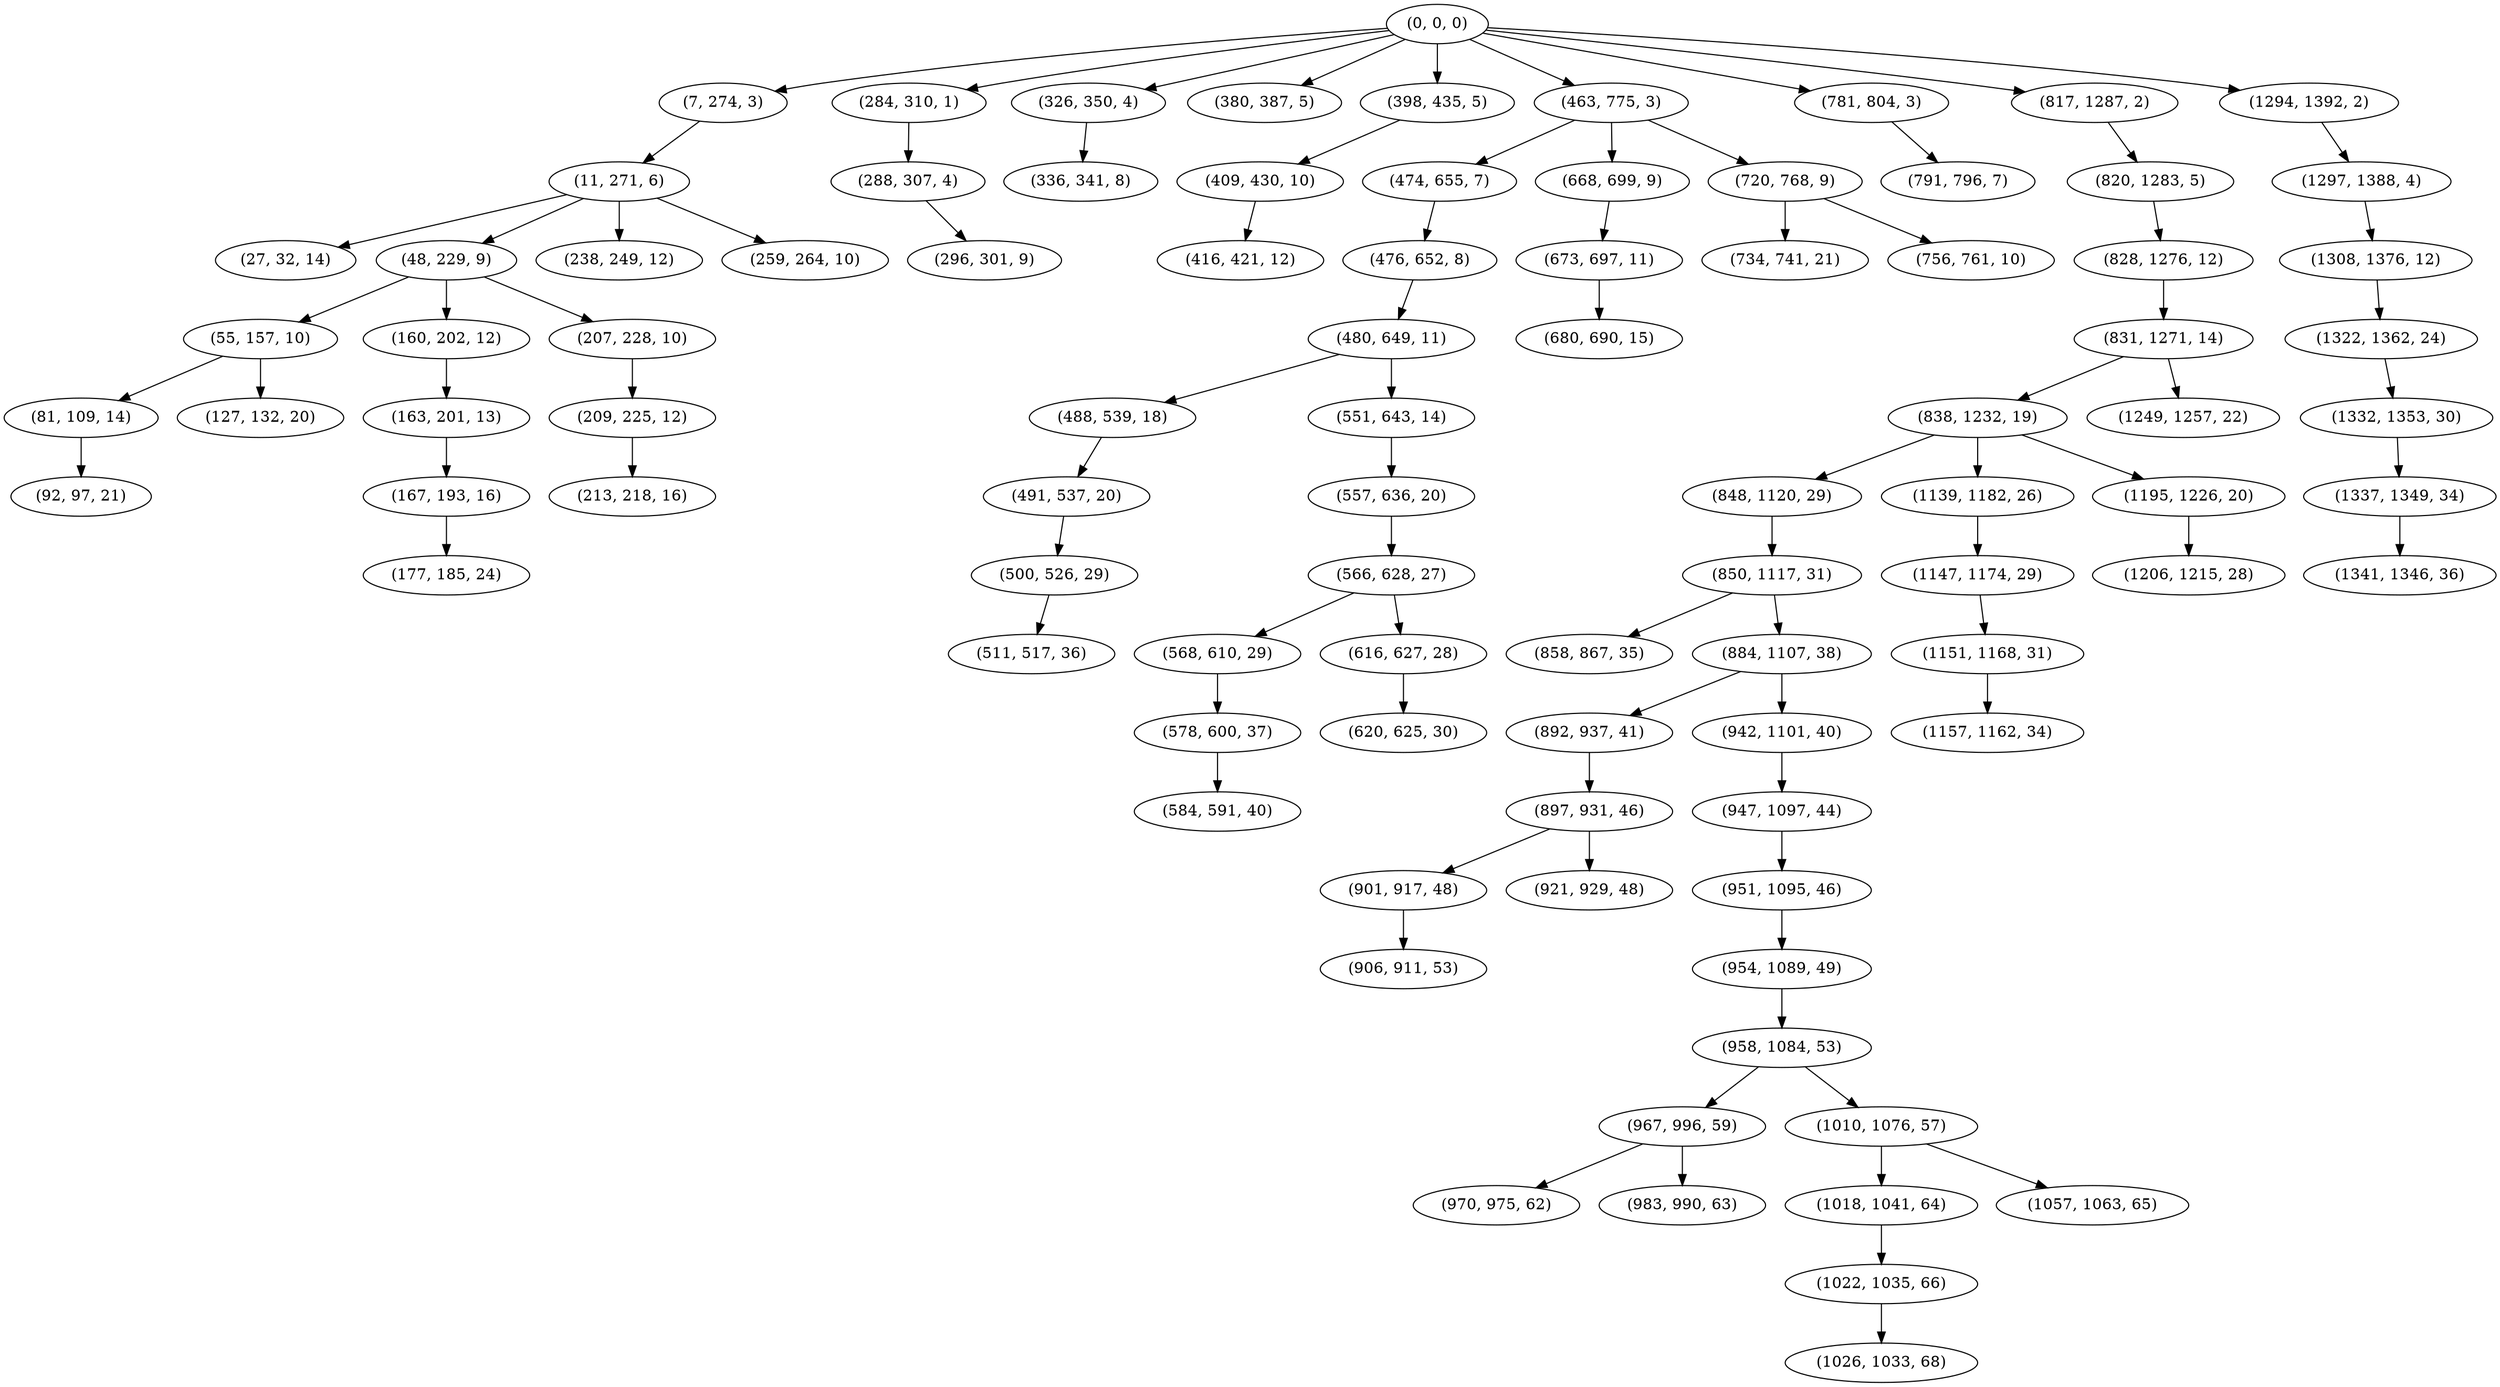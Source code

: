 digraph tree {
    "(0, 0, 0)";
    "(7, 274, 3)";
    "(11, 271, 6)";
    "(27, 32, 14)";
    "(48, 229, 9)";
    "(55, 157, 10)";
    "(81, 109, 14)";
    "(92, 97, 21)";
    "(127, 132, 20)";
    "(160, 202, 12)";
    "(163, 201, 13)";
    "(167, 193, 16)";
    "(177, 185, 24)";
    "(207, 228, 10)";
    "(209, 225, 12)";
    "(213, 218, 16)";
    "(238, 249, 12)";
    "(259, 264, 10)";
    "(284, 310, 1)";
    "(288, 307, 4)";
    "(296, 301, 9)";
    "(326, 350, 4)";
    "(336, 341, 8)";
    "(380, 387, 5)";
    "(398, 435, 5)";
    "(409, 430, 10)";
    "(416, 421, 12)";
    "(463, 775, 3)";
    "(474, 655, 7)";
    "(476, 652, 8)";
    "(480, 649, 11)";
    "(488, 539, 18)";
    "(491, 537, 20)";
    "(500, 526, 29)";
    "(511, 517, 36)";
    "(551, 643, 14)";
    "(557, 636, 20)";
    "(566, 628, 27)";
    "(568, 610, 29)";
    "(578, 600, 37)";
    "(584, 591, 40)";
    "(616, 627, 28)";
    "(620, 625, 30)";
    "(668, 699, 9)";
    "(673, 697, 11)";
    "(680, 690, 15)";
    "(720, 768, 9)";
    "(734, 741, 21)";
    "(756, 761, 10)";
    "(781, 804, 3)";
    "(791, 796, 7)";
    "(817, 1287, 2)";
    "(820, 1283, 5)";
    "(828, 1276, 12)";
    "(831, 1271, 14)";
    "(838, 1232, 19)";
    "(848, 1120, 29)";
    "(850, 1117, 31)";
    "(858, 867, 35)";
    "(884, 1107, 38)";
    "(892, 937, 41)";
    "(897, 931, 46)";
    "(901, 917, 48)";
    "(906, 911, 53)";
    "(921, 929, 48)";
    "(942, 1101, 40)";
    "(947, 1097, 44)";
    "(951, 1095, 46)";
    "(954, 1089, 49)";
    "(958, 1084, 53)";
    "(967, 996, 59)";
    "(970, 975, 62)";
    "(983, 990, 63)";
    "(1010, 1076, 57)";
    "(1018, 1041, 64)";
    "(1022, 1035, 66)";
    "(1026, 1033, 68)";
    "(1057, 1063, 65)";
    "(1139, 1182, 26)";
    "(1147, 1174, 29)";
    "(1151, 1168, 31)";
    "(1157, 1162, 34)";
    "(1195, 1226, 20)";
    "(1206, 1215, 28)";
    "(1249, 1257, 22)";
    "(1294, 1392, 2)";
    "(1297, 1388, 4)";
    "(1308, 1376, 12)";
    "(1322, 1362, 24)";
    "(1332, 1353, 30)";
    "(1337, 1349, 34)";
    "(1341, 1346, 36)";
    "(0, 0, 0)" -> "(7, 274, 3)";
    "(0, 0, 0)" -> "(284, 310, 1)";
    "(0, 0, 0)" -> "(326, 350, 4)";
    "(0, 0, 0)" -> "(380, 387, 5)";
    "(0, 0, 0)" -> "(398, 435, 5)";
    "(0, 0, 0)" -> "(463, 775, 3)";
    "(0, 0, 0)" -> "(781, 804, 3)";
    "(0, 0, 0)" -> "(817, 1287, 2)";
    "(0, 0, 0)" -> "(1294, 1392, 2)";
    "(7, 274, 3)" -> "(11, 271, 6)";
    "(11, 271, 6)" -> "(27, 32, 14)";
    "(11, 271, 6)" -> "(48, 229, 9)";
    "(11, 271, 6)" -> "(238, 249, 12)";
    "(11, 271, 6)" -> "(259, 264, 10)";
    "(48, 229, 9)" -> "(55, 157, 10)";
    "(48, 229, 9)" -> "(160, 202, 12)";
    "(48, 229, 9)" -> "(207, 228, 10)";
    "(55, 157, 10)" -> "(81, 109, 14)";
    "(55, 157, 10)" -> "(127, 132, 20)";
    "(81, 109, 14)" -> "(92, 97, 21)";
    "(160, 202, 12)" -> "(163, 201, 13)";
    "(163, 201, 13)" -> "(167, 193, 16)";
    "(167, 193, 16)" -> "(177, 185, 24)";
    "(207, 228, 10)" -> "(209, 225, 12)";
    "(209, 225, 12)" -> "(213, 218, 16)";
    "(284, 310, 1)" -> "(288, 307, 4)";
    "(288, 307, 4)" -> "(296, 301, 9)";
    "(326, 350, 4)" -> "(336, 341, 8)";
    "(398, 435, 5)" -> "(409, 430, 10)";
    "(409, 430, 10)" -> "(416, 421, 12)";
    "(463, 775, 3)" -> "(474, 655, 7)";
    "(463, 775, 3)" -> "(668, 699, 9)";
    "(463, 775, 3)" -> "(720, 768, 9)";
    "(474, 655, 7)" -> "(476, 652, 8)";
    "(476, 652, 8)" -> "(480, 649, 11)";
    "(480, 649, 11)" -> "(488, 539, 18)";
    "(480, 649, 11)" -> "(551, 643, 14)";
    "(488, 539, 18)" -> "(491, 537, 20)";
    "(491, 537, 20)" -> "(500, 526, 29)";
    "(500, 526, 29)" -> "(511, 517, 36)";
    "(551, 643, 14)" -> "(557, 636, 20)";
    "(557, 636, 20)" -> "(566, 628, 27)";
    "(566, 628, 27)" -> "(568, 610, 29)";
    "(566, 628, 27)" -> "(616, 627, 28)";
    "(568, 610, 29)" -> "(578, 600, 37)";
    "(578, 600, 37)" -> "(584, 591, 40)";
    "(616, 627, 28)" -> "(620, 625, 30)";
    "(668, 699, 9)" -> "(673, 697, 11)";
    "(673, 697, 11)" -> "(680, 690, 15)";
    "(720, 768, 9)" -> "(734, 741, 21)";
    "(720, 768, 9)" -> "(756, 761, 10)";
    "(781, 804, 3)" -> "(791, 796, 7)";
    "(817, 1287, 2)" -> "(820, 1283, 5)";
    "(820, 1283, 5)" -> "(828, 1276, 12)";
    "(828, 1276, 12)" -> "(831, 1271, 14)";
    "(831, 1271, 14)" -> "(838, 1232, 19)";
    "(831, 1271, 14)" -> "(1249, 1257, 22)";
    "(838, 1232, 19)" -> "(848, 1120, 29)";
    "(838, 1232, 19)" -> "(1139, 1182, 26)";
    "(838, 1232, 19)" -> "(1195, 1226, 20)";
    "(848, 1120, 29)" -> "(850, 1117, 31)";
    "(850, 1117, 31)" -> "(858, 867, 35)";
    "(850, 1117, 31)" -> "(884, 1107, 38)";
    "(884, 1107, 38)" -> "(892, 937, 41)";
    "(884, 1107, 38)" -> "(942, 1101, 40)";
    "(892, 937, 41)" -> "(897, 931, 46)";
    "(897, 931, 46)" -> "(901, 917, 48)";
    "(897, 931, 46)" -> "(921, 929, 48)";
    "(901, 917, 48)" -> "(906, 911, 53)";
    "(942, 1101, 40)" -> "(947, 1097, 44)";
    "(947, 1097, 44)" -> "(951, 1095, 46)";
    "(951, 1095, 46)" -> "(954, 1089, 49)";
    "(954, 1089, 49)" -> "(958, 1084, 53)";
    "(958, 1084, 53)" -> "(967, 996, 59)";
    "(958, 1084, 53)" -> "(1010, 1076, 57)";
    "(967, 996, 59)" -> "(970, 975, 62)";
    "(967, 996, 59)" -> "(983, 990, 63)";
    "(1010, 1076, 57)" -> "(1018, 1041, 64)";
    "(1010, 1076, 57)" -> "(1057, 1063, 65)";
    "(1018, 1041, 64)" -> "(1022, 1035, 66)";
    "(1022, 1035, 66)" -> "(1026, 1033, 68)";
    "(1139, 1182, 26)" -> "(1147, 1174, 29)";
    "(1147, 1174, 29)" -> "(1151, 1168, 31)";
    "(1151, 1168, 31)" -> "(1157, 1162, 34)";
    "(1195, 1226, 20)" -> "(1206, 1215, 28)";
    "(1294, 1392, 2)" -> "(1297, 1388, 4)";
    "(1297, 1388, 4)" -> "(1308, 1376, 12)";
    "(1308, 1376, 12)" -> "(1322, 1362, 24)";
    "(1322, 1362, 24)" -> "(1332, 1353, 30)";
    "(1332, 1353, 30)" -> "(1337, 1349, 34)";
    "(1337, 1349, 34)" -> "(1341, 1346, 36)";
}
